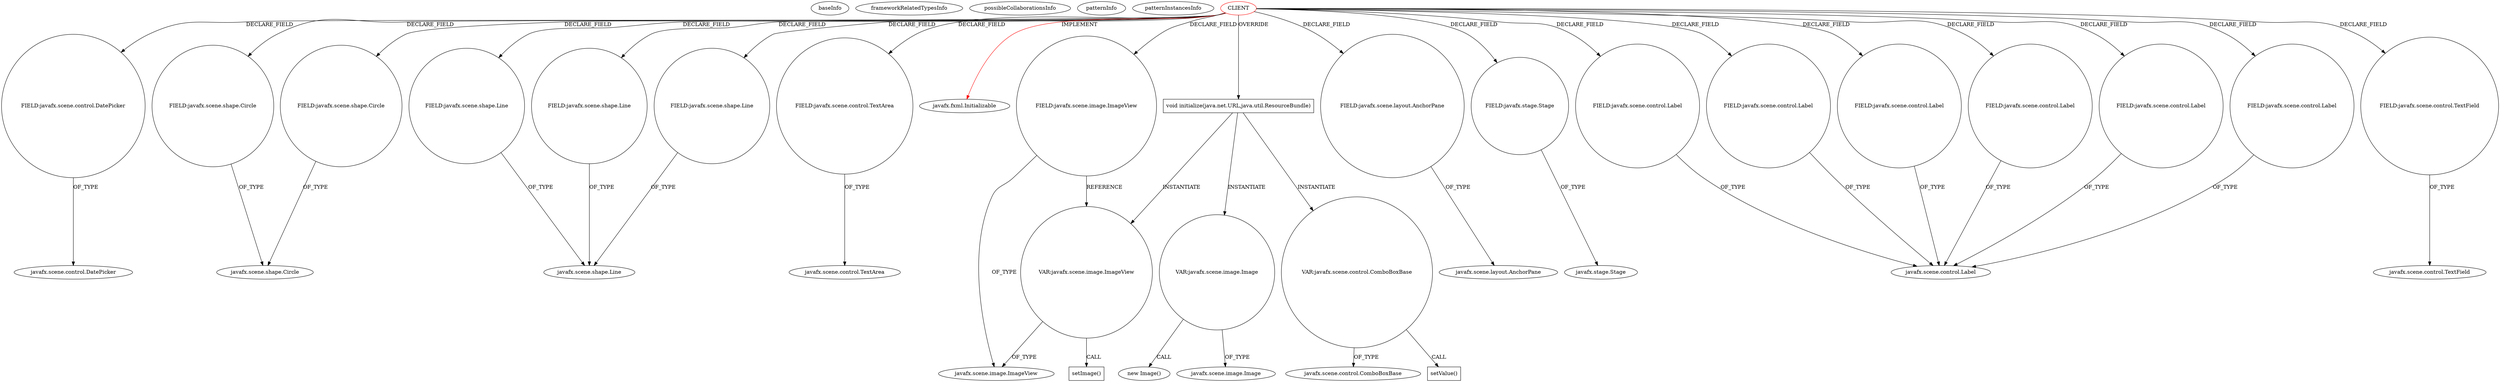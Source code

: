 digraph {
baseInfo[graphId=2441,category="pattern",isAnonymous=false,possibleRelation=false]
frameworkRelatedTypesInfo[0="javafx.fxml.Initializable"]
possibleCollaborationsInfo[]
patternInfo[frequency=2.0,patternRootClient=0]
patternInstancesInfo[0="josesoler7-agendavital~/josesoler7-agendavital/agendavital-master/src/agendavital/vista/FXMLRegistroPreguntaTresController.java~FXMLRegistroPreguntaTresController~3376",1="josesoler7-agendavital~/josesoler7-agendavital/agendavital-master/src/agendavital/vista/FXMLRegistroPreguntaDosController.java~FXMLRegistroPreguntaDosController~3379"]
18[label="FIELD:javafx.scene.control.DatePicker",vertexType="FIELD_DECLARATION",isFrameworkType=false,shape=circle]
0[label="CLIENT",vertexType="ROOT_CLIENT_CLASS_DECLARATION",isFrameworkType=false,color=red]
8[label="FIELD:javafx.scene.shape.Circle",vertexType="FIELD_DECLARATION",isFrameworkType=false,shape=circle]
6[label="FIELD:javafx.scene.shape.Circle",vertexType="FIELD_DECLARATION",isFrameworkType=false,shape=circle]
22[label="FIELD:javafx.scene.shape.Line",vertexType="FIELD_DECLARATION",isFrameworkType=false,shape=circle]
24[label="FIELD:javafx.scene.shape.Line",vertexType="FIELD_DECLARATION",isFrameworkType=false,shape=circle]
26[label="FIELD:javafx.scene.shape.Line",vertexType="FIELD_DECLARATION",isFrameworkType=false,shape=circle]
30[label="FIELD:javafx.scene.control.TextArea",vertexType="FIELD_DECLARATION",isFrameworkType=false,shape=circle]
1[label="javafx.fxml.Initializable",vertexType="FRAMEWORK_INTERFACE_TYPE",isFrameworkType=false]
19[label="javafx.scene.control.DatePicker",vertexType="FRAMEWORK_CLASS_TYPE",isFrameworkType=false]
7[label="javafx.scene.shape.Circle",vertexType="FRAMEWORK_CLASS_TYPE",isFrameworkType=false]
31[label="javafx.scene.control.TextArea",vertexType="FRAMEWORK_CLASS_TYPE",isFrameworkType=false]
23[label="javafx.scene.shape.Line",vertexType="FRAMEWORK_CLASS_TYPE",isFrameworkType=false]
36[label="void initialize(java.net.URL,java.util.ResourceBundle)",vertexType="OVERRIDING_METHOD_DECLARATION",isFrameworkType=false,shape=box]
2[label="FIELD:javafx.scene.layout.AnchorPane",vertexType="FIELD_DECLARATION",isFrameworkType=false,shape=circle]
20[label="FIELD:javafx.scene.image.ImageView",vertexType="FIELD_DECLARATION",isFrameworkType=false,shape=circle]
21[label="javafx.scene.image.ImageView",vertexType="FRAMEWORK_CLASS_TYPE",isFrameworkType=false]
34[label="FIELD:javafx.stage.Stage",vertexType="FIELD_DECLARATION",isFrameworkType=false,shape=circle]
35[label="javafx.stage.Stage",vertexType="FRAMEWORK_CLASS_TYPE",isFrameworkType=false]
37[label="VAR:javafx.scene.control.ComboBoxBase",vertexType="VARIABLE_EXPRESION",isFrameworkType=false,shape=circle]
39[label="javafx.scene.control.ComboBoxBase",vertexType="FRAMEWORK_CLASS_TYPE",isFrameworkType=false]
41[label="VAR:javafx.scene.image.Image",vertexType="VARIABLE_EXPRESION",isFrameworkType=false,shape=circle]
40[label="new Image()",vertexType="CONSTRUCTOR_CALL",isFrameworkType=false]
42[label="javafx.scene.image.Image",vertexType="FRAMEWORK_CLASS_TYPE",isFrameworkType=false]
43[label="VAR:javafx.scene.image.ImageView",vertexType="VARIABLE_EXPRESION",isFrameworkType=false,shape=circle]
12[label="FIELD:javafx.scene.control.Label",vertexType="FIELD_DECLARATION",isFrameworkType=false,shape=circle]
5[label="javafx.scene.control.Label",vertexType="FRAMEWORK_CLASS_TYPE",isFrameworkType=false]
28[label="FIELD:javafx.scene.control.Label",vertexType="FIELD_DECLARATION",isFrameworkType=false,shape=circle]
14[label="FIELD:javafx.scene.control.Label",vertexType="FIELD_DECLARATION",isFrameworkType=false,shape=circle]
16[label="FIELD:javafx.scene.control.Label",vertexType="FIELD_DECLARATION",isFrameworkType=false,shape=circle]
10[label="FIELD:javafx.scene.control.Label",vertexType="FIELD_DECLARATION",isFrameworkType=false,shape=circle]
4[label="FIELD:javafx.scene.control.Label",vertexType="FIELD_DECLARATION",isFrameworkType=false,shape=circle]
3[label="javafx.scene.layout.AnchorPane",vertexType="FRAMEWORK_CLASS_TYPE",isFrameworkType=false]
38[label="setValue()",vertexType="INSIDE_CALL",isFrameworkType=false,shape=box]
32[label="FIELD:javafx.scene.control.TextField",vertexType="FIELD_DECLARATION",isFrameworkType=false,shape=circle]
33[label="javafx.scene.control.TextField",vertexType="FRAMEWORK_CLASS_TYPE",isFrameworkType=false]
44[label="setImage()",vertexType="INSIDE_CALL",isFrameworkType=false,shape=box]
0->4[label="DECLARE_FIELD"]
8->7[label="OF_TYPE"]
36->37[label="INSTANTIATE"]
37->39[label="OF_TYPE"]
14->5[label="OF_TYPE"]
24->23[label="OF_TYPE"]
10->5[label="OF_TYPE"]
26->23[label="OF_TYPE"]
4->5[label="OF_TYPE"]
34->35[label="OF_TYPE"]
0->20[label="DECLARE_FIELD"]
30->31[label="OF_TYPE"]
12->5[label="OF_TYPE"]
0->2[label="DECLARE_FIELD"]
0->34[label="DECLARE_FIELD"]
37->38[label="CALL"]
0->22[label="DECLARE_FIELD"]
18->19[label="OF_TYPE"]
0->36[label="OVERRIDE"]
43->44[label="CALL"]
0->1[label="IMPLEMENT",color=red]
0->24[label="DECLARE_FIELD"]
41->42[label="OF_TYPE"]
0->26[label="DECLARE_FIELD"]
22->23[label="OF_TYPE"]
0->18[label="DECLARE_FIELD"]
0->10[label="DECLARE_FIELD"]
20->21[label="OF_TYPE"]
28->5[label="OF_TYPE"]
41->40[label="CALL"]
6->7[label="OF_TYPE"]
0->14[label="DECLARE_FIELD"]
36->43[label="INSTANTIATE"]
0->12[label="DECLARE_FIELD"]
0->16[label="DECLARE_FIELD"]
0->28[label="DECLARE_FIELD"]
0->30[label="DECLARE_FIELD"]
32->33[label="OF_TYPE"]
20->43[label="REFERENCE"]
0->32[label="DECLARE_FIELD"]
16->5[label="OF_TYPE"]
36->41[label="INSTANTIATE"]
43->21[label="OF_TYPE"]
0->6[label="DECLARE_FIELD"]
2->3[label="OF_TYPE"]
0->8[label="DECLARE_FIELD"]
}
